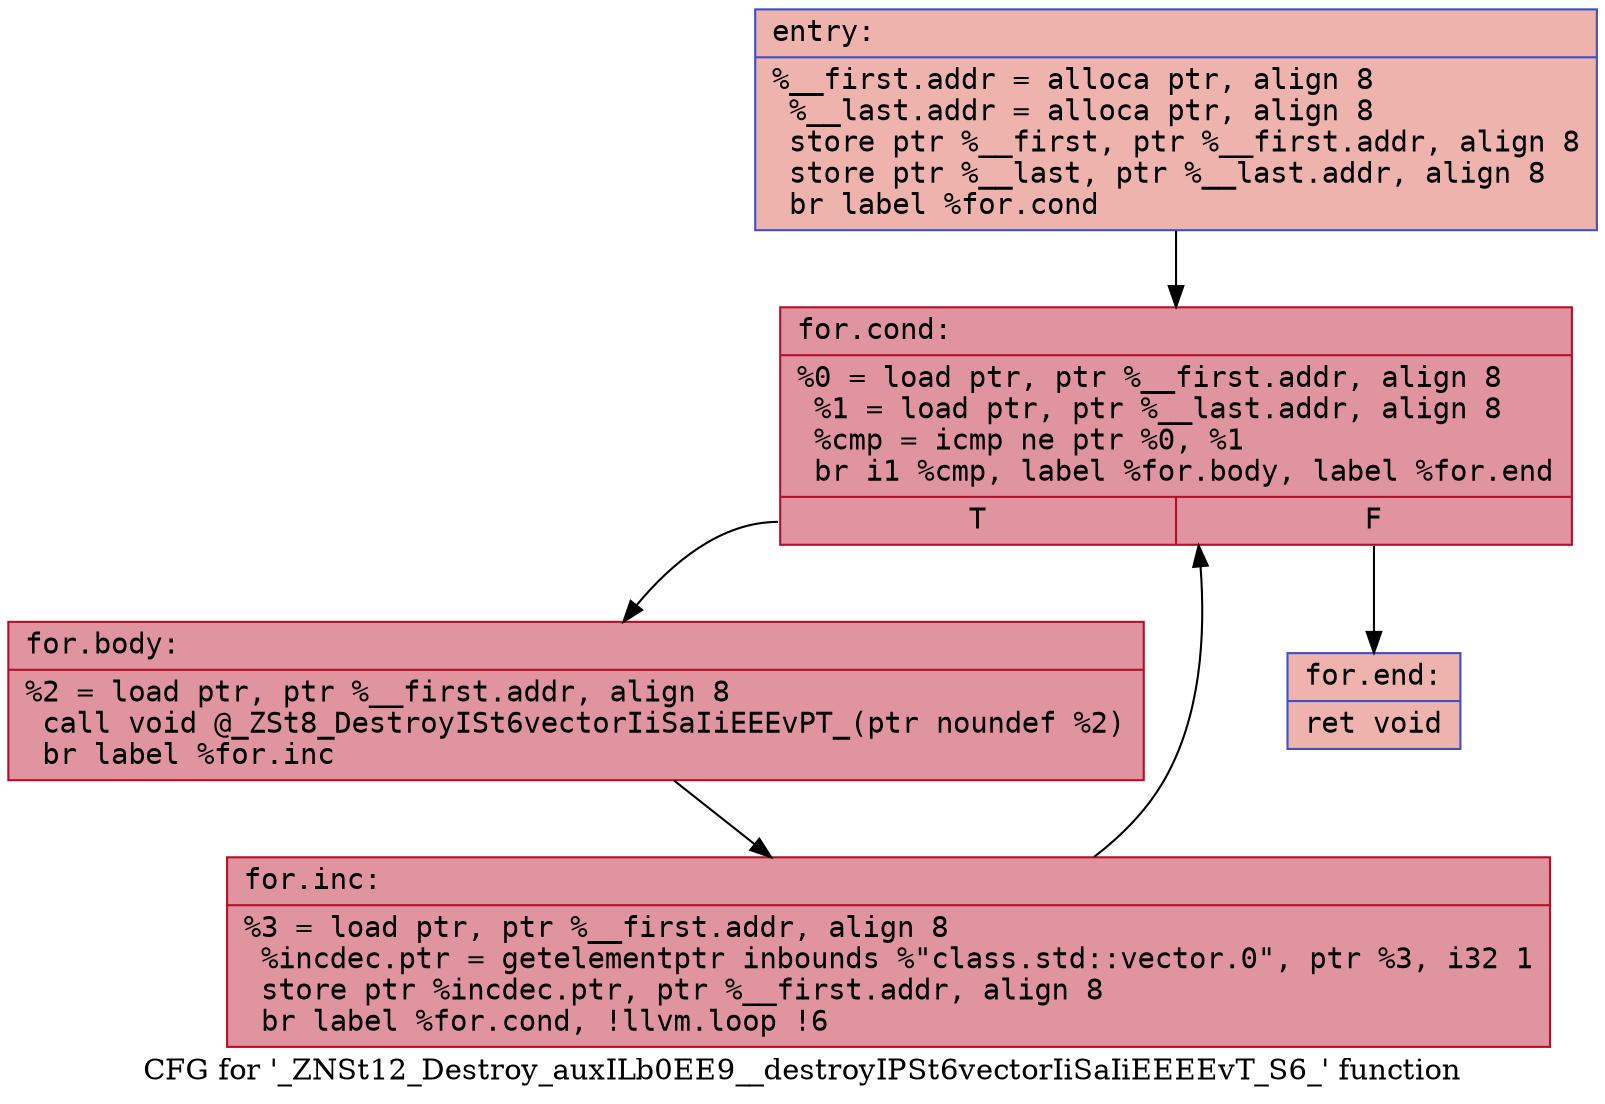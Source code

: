 digraph "CFG for '_ZNSt12_Destroy_auxILb0EE9__destroyIPSt6vectorIiSaIiEEEEvT_S6_' function" {
	label="CFG for '_ZNSt12_Destroy_auxILb0EE9__destroyIPSt6vectorIiSaIiEEEEvT_S6_' function";

	Node0x56307d6f3a70 [shape=record,color="#3d50c3ff", style=filled, fillcolor="#d6524470" fontname="Courier",label="{entry:\l|  %__first.addr = alloca ptr, align 8\l  %__last.addr = alloca ptr, align 8\l  store ptr %__first, ptr %__first.addr, align 8\l  store ptr %__last, ptr %__last.addr, align 8\l  br label %for.cond\l}"];
	Node0x56307d6f3a70 -> Node0x56307d6f3ac0[tooltip="entry -> for.cond\nProbability 100.00%" ];
	Node0x56307d6f3ac0 [shape=record,color="#b70d28ff", style=filled, fillcolor="#b70d2870" fontname="Courier",label="{for.cond:\l|  %0 = load ptr, ptr %__first.addr, align 8\l  %1 = load ptr, ptr %__last.addr, align 8\l  %cmp = icmp ne ptr %0, %1\l  br i1 %cmp, label %for.body, label %for.end\l|{<s0>T|<s1>F}}"];
	Node0x56307d6f3ac0:s0 -> Node0x56307d6f4100[tooltip="for.cond -> for.body\nProbability 96.88%" ];
	Node0x56307d6f3ac0:s1 -> Node0x56307d6f4180[tooltip="for.cond -> for.end\nProbability 3.12%" ];
	Node0x56307d6f4100 [shape=record,color="#b70d28ff", style=filled, fillcolor="#b70d2870" fontname="Courier",label="{for.body:\l|  %2 = load ptr, ptr %__first.addr, align 8\l  call void @_ZSt8_DestroyISt6vectorIiSaIiEEEvPT_(ptr noundef %2)\l  br label %for.inc\l}"];
	Node0x56307d6f4100 -> Node0x56307d6f4570[tooltip="for.body -> for.inc\nProbability 100.00%" ];
	Node0x56307d6f4570 [shape=record,color="#b70d28ff", style=filled, fillcolor="#b70d2870" fontname="Courier",label="{for.inc:\l|  %3 = load ptr, ptr %__first.addr, align 8\l  %incdec.ptr = getelementptr inbounds %\"class.std::vector.0\", ptr %3, i32 1\l  store ptr %incdec.ptr, ptr %__first.addr, align 8\l  br label %for.cond, !llvm.loop !6\l}"];
	Node0x56307d6f4570 -> Node0x56307d6f3ac0[tooltip="for.inc -> for.cond\nProbability 100.00%" ];
	Node0x56307d6f4180 [shape=record,color="#3d50c3ff", style=filled, fillcolor="#d6524470" fontname="Courier",label="{for.end:\l|  ret void\l}"];
}
